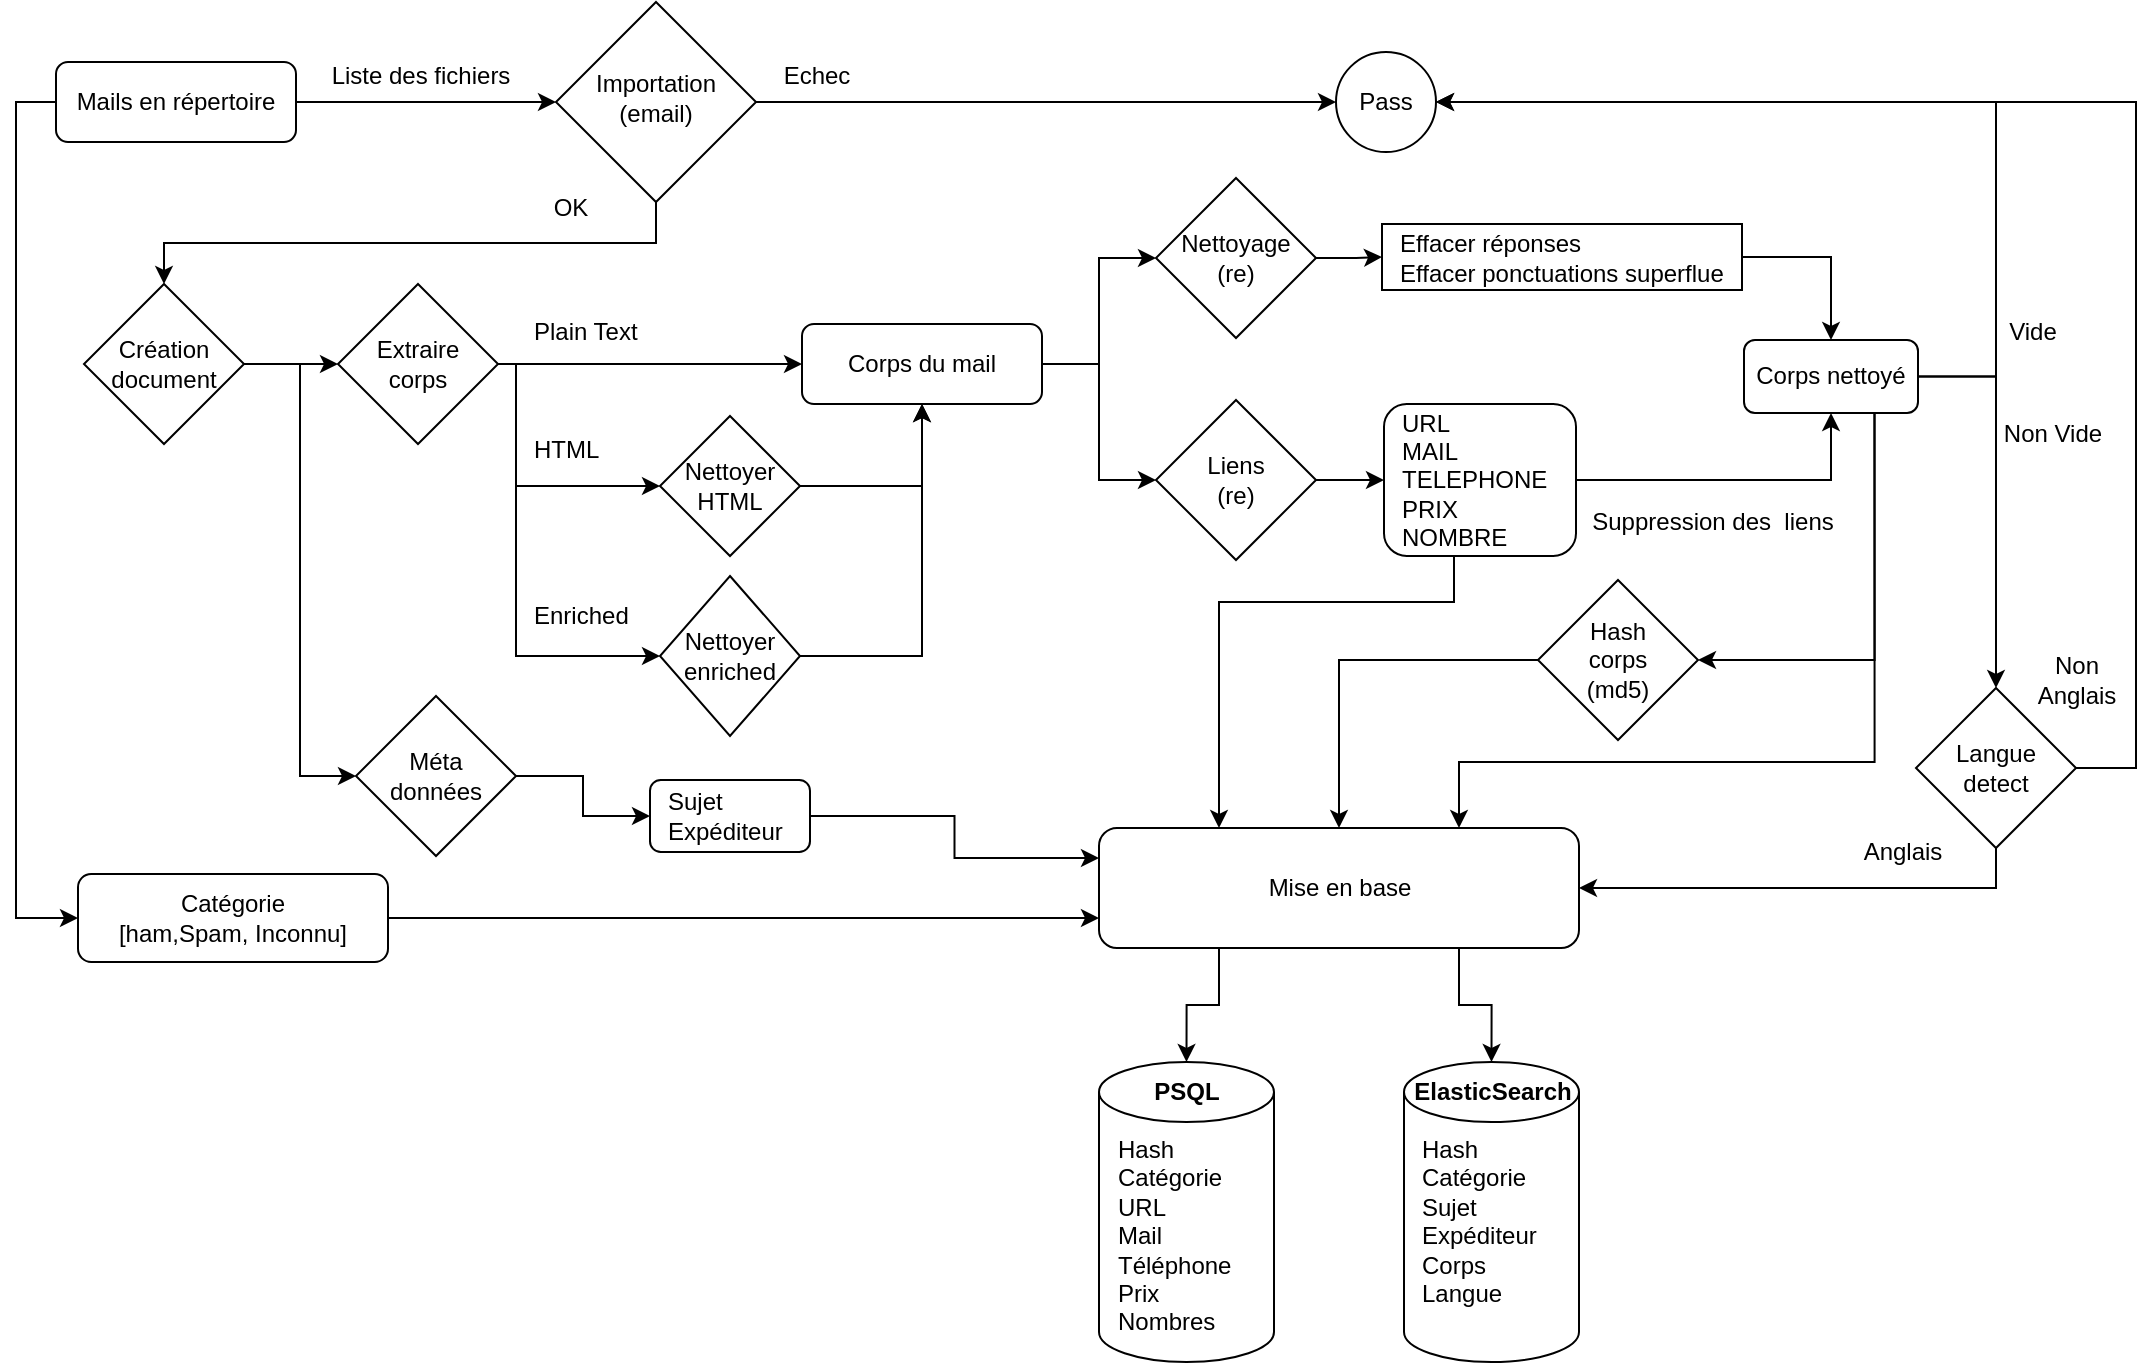 <mxfile version="20.3.0" type="device"><diagram id="C5RBs43oDa-KdzZeNtuy" name="Page-1"><mxGraphModel dx="1422" dy="878" grid="1" gridSize="10" guides="1" tooltips="1" connect="1" arrows="1" fold="1" page="1" pageScale="1" pageWidth="1169" pageHeight="827" math="0" shadow="0"><root><mxCell id="WIyWlLk6GJQsqaUBKTNV-0"/><mxCell id="WIyWlLk6GJQsqaUBKTNV-1" parent="WIyWlLk6GJQsqaUBKTNV-0"/><mxCell id="M6-UuNwHoYVKfYpYURZb-105" value="Hash&lt;br&gt;Catégorie&lt;br&gt;Sujet&lt;br&gt;Expéditeur&lt;br&gt;Corps&lt;br&gt;Langue" style="shape=cylinder3;whiteSpace=wrap;html=1;boundedLbl=1;backgroundOutline=1;size=15;rounded=1;align=left;spacingLeft=7;verticalAlign=top;" vertex="1" parent="WIyWlLk6GJQsqaUBKTNV-1"><mxGeometry x="744" y="610" width="87.5" height="150" as="geometry"/></mxCell><mxCell id="M6-UuNwHoYVKfYpYURZb-8" style="edgeStyle=orthogonalEdgeStyle;rounded=0;orthogonalLoop=1;jettySize=auto;html=1;exitX=1;exitY=0.5;exitDx=0;exitDy=0;entryX=0;entryY=0.5;entryDx=0;entryDy=0;" edge="1" parent="WIyWlLk6GJQsqaUBKTNV-1" source="M6-UuNwHoYVKfYpYURZb-0" target="M6-UuNwHoYVKfYpYURZb-3"><mxGeometry relative="1" as="geometry"/></mxCell><mxCell id="M6-UuNwHoYVKfYpYURZb-99" style="edgeStyle=orthogonalEdgeStyle;rounded=0;orthogonalLoop=1;jettySize=auto;html=1;exitX=0;exitY=0.5;exitDx=0;exitDy=0;entryX=0;entryY=0.5;entryDx=0;entryDy=0;" edge="1" parent="WIyWlLk6GJQsqaUBKTNV-1" source="M6-UuNwHoYVKfYpYURZb-0" target="M6-UuNwHoYVKfYpYURZb-100"><mxGeometry relative="1" as="geometry"><mxPoint x="50" y="600" as="targetPoint"/></mxGeometry></mxCell><mxCell id="M6-UuNwHoYVKfYpYURZb-0" value="&lt;span style=&quot;font-weight: normal;&quot;&gt;Mails en répertoire&lt;/span&gt;" style="rounded=1;whiteSpace=wrap;html=1;fontSize=12;glass=0;strokeWidth=1;shadow=0;fontStyle=1" vertex="1" parent="WIyWlLk6GJQsqaUBKTNV-1"><mxGeometry x="70" y="110" width="120" height="40" as="geometry"/></mxCell><mxCell id="M6-UuNwHoYVKfYpYURZb-2" value="Liste des fichiers" style="text;html=1;align=center;verticalAlign=middle;resizable=0;points=[];autosize=1;strokeColor=none;fillColor=none;" vertex="1" parent="WIyWlLk6GJQsqaUBKTNV-1"><mxGeometry x="197" y="102" width="110" height="30" as="geometry"/></mxCell><mxCell id="M6-UuNwHoYVKfYpYURZb-7" style="edgeStyle=orthogonalEdgeStyle;rounded=0;orthogonalLoop=1;jettySize=auto;html=1;exitX=1;exitY=0.5;exitDx=0;exitDy=0;entryX=0;entryY=0.5;entryDx=0;entryDy=0;" edge="1" parent="WIyWlLk6GJQsqaUBKTNV-1" source="M6-UuNwHoYVKfYpYURZb-3" target="M6-UuNwHoYVKfYpYURZb-11"><mxGeometry relative="1" as="geometry"><mxPoint x="491" y="130" as="targetPoint"/></mxGeometry></mxCell><mxCell id="M6-UuNwHoYVKfYpYURZb-97" style="edgeStyle=orthogonalEdgeStyle;rounded=0;orthogonalLoop=1;jettySize=auto;html=1;exitX=0.5;exitY=1;exitDx=0;exitDy=0;" edge="1" parent="WIyWlLk6GJQsqaUBKTNV-1" source="M6-UuNwHoYVKfYpYURZb-3" target="M6-UuNwHoYVKfYpYURZb-19"><mxGeometry relative="1" as="geometry"/></mxCell><mxCell id="M6-UuNwHoYVKfYpYURZb-3" value="Importation&lt;br&gt;(email)" style="rhombus;whiteSpace=wrap;html=1;shadow=0;fontFamily=Helvetica;fontSize=12;align=center;strokeWidth=1;spacing=6;spacingTop=-4;" vertex="1" parent="WIyWlLk6GJQsqaUBKTNV-1"><mxGeometry x="320" y="80" width="100" height="100" as="geometry"/></mxCell><mxCell id="M6-UuNwHoYVKfYpYURZb-5" value="Echec" style="text;html=1;align=center;verticalAlign=middle;resizable=0;points=[];autosize=1;strokeColor=none;fillColor=none;" vertex="1" parent="WIyWlLk6GJQsqaUBKTNV-1"><mxGeometry x="420" y="102" width="60" height="30" as="geometry"/></mxCell><mxCell id="M6-UuNwHoYVKfYpYURZb-11" value="Pass" style="ellipse;whiteSpace=wrap;html=1;aspect=fixed;" vertex="1" parent="WIyWlLk6GJQsqaUBKTNV-1"><mxGeometry x="710" y="105" width="50" height="50" as="geometry"/></mxCell><mxCell id="M6-UuNwHoYVKfYpYURZb-16" value="OK" style="text;html=1;align=center;verticalAlign=middle;resizable=0;points=[];autosize=1;strokeColor=none;fillColor=none;" vertex="1" parent="WIyWlLk6GJQsqaUBKTNV-1"><mxGeometry x="307" y="168" width="40" height="30" as="geometry"/></mxCell><mxCell id="M6-UuNwHoYVKfYpYURZb-22" style="edgeStyle=orthogonalEdgeStyle;rounded=0;orthogonalLoop=1;jettySize=auto;html=1;exitX=1;exitY=0.5;exitDx=0;exitDy=0;entryX=0;entryY=0.5;entryDx=0;entryDy=0;" edge="1" parent="WIyWlLk6GJQsqaUBKTNV-1" source="M6-UuNwHoYVKfYpYURZb-19" target="M6-UuNwHoYVKfYpYURZb-21"><mxGeometry relative="1" as="geometry"/></mxCell><mxCell id="M6-UuNwHoYVKfYpYURZb-55" value="" style="edgeStyle=orthogonalEdgeStyle;rounded=0;orthogonalLoop=1;jettySize=auto;html=1;entryX=0;entryY=0.5;entryDx=0;entryDy=0;" edge="1" parent="WIyWlLk6GJQsqaUBKTNV-1" source="M6-UuNwHoYVKfYpYURZb-19" target="M6-UuNwHoYVKfYpYURZb-54"><mxGeometry relative="1" as="geometry"/></mxCell><mxCell id="M6-UuNwHoYVKfYpYURZb-19" value="Création&lt;br&gt;document" style="rhombus;whiteSpace=wrap;html=1;" vertex="1" parent="WIyWlLk6GJQsqaUBKTNV-1"><mxGeometry x="84" y="221" width="80" height="80" as="geometry"/></mxCell><mxCell id="M6-UuNwHoYVKfYpYURZb-25" style="edgeStyle=orthogonalEdgeStyle;rounded=0;orthogonalLoop=1;jettySize=auto;html=1;exitX=1;exitY=0.5;exitDx=0;exitDy=0;" edge="1" parent="WIyWlLk6GJQsqaUBKTNV-1" source="M6-UuNwHoYVKfYpYURZb-21" target="M6-UuNwHoYVKfYpYURZb-24"><mxGeometry relative="1" as="geometry"/></mxCell><mxCell id="M6-UuNwHoYVKfYpYURZb-114" style="edgeStyle=orthogonalEdgeStyle;rounded=0;orthogonalLoop=1;jettySize=auto;html=1;exitX=1;exitY=0.5;exitDx=0;exitDy=0;entryX=0;entryY=0.5;entryDx=0;entryDy=0;" edge="1" parent="WIyWlLk6GJQsqaUBKTNV-1" source="M6-UuNwHoYVKfYpYURZb-21" target="M6-UuNwHoYVKfYpYURZb-28"><mxGeometry relative="1" as="geometry"><Array as="points"><mxPoint x="300" y="261"/><mxPoint x="300" y="322"/></Array></mxGeometry></mxCell><mxCell id="M6-UuNwHoYVKfYpYURZb-115" style="edgeStyle=orthogonalEdgeStyle;rounded=0;orthogonalLoop=1;jettySize=auto;html=1;exitX=1;exitY=0.5;exitDx=0;exitDy=0;entryX=0;entryY=0.5;entryDx=0;entryDy=0;" edge="1" parent="WIyWlLk6GJQsqaUBKTNV-1" source="M6-UuNwHoYVKfYpYURZb-21" target="M6-UuNwHoYVKfYpYURZb-29"><mxGeometry relative="1" as="geometry"><Array as="points"><mxPoint x="300" y="261"/><mxPoint x="300" y="407"/></Array></mxGeometry></mxCell><mxCell id="M6-UuNwHoYVKfYpYURZb-21" value="Extraire&lt;br&gt;corps" style="rhombus;whiteSpace=wrap;html=1;" vertex="1" parent="WIyWlLk6GJQsqaUBKTNV-1"><mxGeometry x="211" y="221" width="80" height="80" as="geometry"/></mxCell><mxCell id="M6-UuNwHoYVKfYpYURZb-37" style="edgeStyle=orthogonalEdgeStyle;rounded=0;orthogonalLoop=1;jettySize=auto;html=1;exitX=1;exitY=0.5;exitDx=0;exitDy=0;entryX=0;entryY=0.5;entryDx=0;entryDy=0;" edge="1" parent="WIyWlLk6GJQsqaUBKTNV-1" source="M6-UuNwHoYVKfYpYURZb-24" target="M6-UuNwHoYVKfYpYURZb-38"><mxGeometry relative="1" as="geometry"><mxPoint x="620" y="201" as="targetPoint"/></mxGeometry></mxCell><mxCell id="M6-UuNwHoYVKfYpYURZb-40" style="edgeStyle=orthogonalEdgeStyle;rounded=0;orthogonalLoop=1;jettySize=auto;html=1;exitX=1;exitY=0.5;exitDx=0;exitDy=0;entryX=0;entryY=0.5;entryDx=0;entryDy=0;" edge="1" parent="WIyWlLk6GJQsqaUBKTNV-1" source="M6-UuNwHoYVKfYpYURZb-24" target="M6-UuNwHoYVKfYpYURZb-39"><mxGeometry relative="1" as="geometry"/></mxCell><mxCell id="M6-UuNwHoYVKfYpYURZb-24" value="&lt;span style=&quot;font-weight: normal;&quot;&gt;Corps du mail&lt;/span&gt;" style="rounded=1;whiteSpace=wrap;html=1;fontSize=12;glass=0;strokeWidth=1;shadow=0;fontStyle=1" vertex="1" parent="WIyWlLk6GJQsqaUBKTNV-1"><mxGeometry x="443" y="241" width="120" height="40" as="geometry"/></mxCell><mxCell id="M6-UuNwHoYVKfYpYURZb-26" value="Plain Text" style="text;html=1;align=left;verticalAlign=middle;resizable=0;points=[];autosize=1;strokeColor=none;fillColor=none;" vertex="1" parent="WIyWlLk6GJQsqaUBKTNV-1"><mxGeometry x="307" y="230" width="80" height="30" as="geometry"/></mxCell><mxCell id="M6-UuNwHoYVKfYpYURZb-34" style="edgeStyle=orthogonalEdgeStyle;rounded=0;orthogonalLoop=1;jettySize=auto;html=1;entryX=0.5;entryY=1;entryDx=0;entryDy=0;" edge="1" parent="WIyWlLk6GJQsqaUBKTNV-1" source="M6-UuNwHoYVKfYpYURZb-28" target="M6-UuNwHoYVKfYpYURZb-24"><mxGeometry relative="1" as="geometry"/></mxCell><mxCell id="M6-UuNwHoYVKfYpYURZb-28" value="Nettoyer&lt;br&gt;HTML" style="rhombus;whiteSpace=wrap;html=1;" vertex="1" parent="WIyWlLk6GJQsqaUBKTNV-1"><mxGeometry x="372" y="287" width="70" height="70" as="geometry"/></mxCell><mxCell id="M6-UuNwHoYVKfYpYURZb-35" style="edgeStyle=orthogonalEdgeStyle;rounded=0;orthogonalLoop=1;jettySize=auto;html=1;entryX=0.5;entryY=1;entryDx=0;entryDy=0;" edge="1" parent="WIyWlLk6GJQsqaUBKTNV-1" source="M6-UuNwHoYVKfYpYURZb-29" target="M6-UuNwHoYVKfYpYURZb-24"><mxGeometry relative="1" as="geometry"><mxPoint x="494" y="351" as="targetPoint"/></mxGeometry></mxCell><mxCell id="M6-UuNwHoYVKfYpYURZb-29" value="Nettoyer&lt;br&gt;enriched" style="rhombus;whiteSpace=wrap;html=1;" vertex="1" parent="WIyWlLk6GJQsqaUBKTNV-1"><mxGeometry x="372" y="367" width="70" height="80" as="geometry"/></mxCell><mxCell id="M6-UuNwHoYVKfYpYURZb-32" value="HTML" style="text;html=1;align=left;verticalAlign=middle;resizable=0;points=[];autosize=1;strokeColor=none;fillColor=none;" vertex="1" parent="WIyWlLk6GJQsqaUBKTNV-1"><mxGeometry x="307" y="289" width="60" height="30" as="geometry"/></mxCell><mxCell id="M6-UuNwHoYVKfYpYURZb-33" value="Enriched" style="text;html=1;align=left;verticalAlign=middle;resizable=0;points=[];autosize=1;strokeColor=none;fillColor=none;" vertex="1" parent="WIyWlLk6GJQsqaUBKTNV-1"><mxGeometry x="307" y="372" width="70" height="30" as="geometry"/></mxCell><mxCell id="M6-UuNwHoYVKfYpYURZb-45" style="edgeStyle=orthogonalEdgeStyle;rounded=0;orthogonalLoop=1;jettySize=auto;html=1;exitX=1;exitY=0.5;exitDx=0;exitDy=0;" edge="1" parent="WIyWlLk6GJQsqaUBKTNV-1" source="M6-UuNwHoYVKfYpYURZb-38" target="M6-UuNwHoYVKfYpYURZb-43"><mxGeometry relative="1" as="geometry"><mxPoint x="700" y="190" as="sourcePoint"/></mxGeometry></mxCell><mxCell id="M6-UuNwHoYVKfYpYURZb-38" value="Nettoyage&lt;br&gt;(re)" style="rhombus;whiteSpace=wrap;html=1;" vertex="1" parent="WIyWlLk6GJQsqaUBKTNV-1"><mxGeometry x="620" y="168" width="80" height="80" as="geometry"/></mxCell><mxCell id="M6-UuNwHoYVKfYpYURZb-51" value="" style="edgeStyle=orthogonalEdgeStyle;rounded=0;orthogonalLoop=1;jettySize=auto;html=1;" edge="1" parent="WIyWlLk6GJQsqaUBKTNV-1" source="M6-UuNwHoYVKfYpYURZb-39" target="M6-UuNwHoYVKfYpYURZb-50"><mxGeometry relative="1" as="geometry"/></mxCell><mxCell id="M6-UuNwHoYVKfYpYURZb-39" value="Liens&lt;br&gt;(re)" style="rhombus;whiteSpace=wrap;html=1;" vertex="1" parent="WIyWlLk6GJQsqaUBKTNV-1"><mxGeometry x="620" y="279" width="80" height="80" as="geometry"/></mxCell><mxCell id="M6-UuNwHoYVKfYpYURZb-59" value="" style="edgeStyle=orthogonalEdgeStyle;rounded=0;orthogonalLoop=1;jettySize=auto;html=1;" edge="1" parent="WIyWlLk6GJQsqaUBKTNV-1" source="M6-UuNwHoYVKfYpYURZb-43" target="M6-UuNwHoYVKfYpYURZb-58"><mxGeometry relative="1" as="geometry"/></mxCell><mxCell id="M6-UuNwHoYVKfYpYURZb-43" value="&lt;span style=&quot;background-color: initial;&quot;&gt;Effacer réponses&lt;/span&gt;&lt;br&gt;&lt;span style=&quot;background-color: initial;&quot;&gt;Effacer ponctuations superflue&lt;/span&gt;" style="rounded=0;whiteSpace=wrap;html=1;align=left;spacingLeft=7;" vertex="1" parent="WIyWlLk6GJQsqaUBKTNV-1"><mxGeometry x="733" y="191" width="180" height="33" as="geometry"/></mxCell><mxCell id="M6-UuNwHoYVKfYpYURZb-60" style="edgeStyle=orthogonalEdgeStyle;rounded=0;orthogonalLoop=1;jettySize=auto;html=1;exitX=1;exitY=0.5;exitDx=0;exitDy=0;entryX=0.5;entryY=1;entryDx=0;entryDy=0;" edge="1" parent="WIyWlLk6GJQsqaUBKTNV-1" source="M6-UuNwHoYVKfYpYURZb-50" target="M6-UuNwHoYVKfYpYURZb-58"><mxGeometry relative="1" as="geometry"/></mxCell><mxCell id="M6-UuNwHoYVKfYpYURZb-89" style="edgeStyle=orthogonalEdgeStyle;rounded=0;orthogonalLoop=1;jettySize=auto;html=1;exitX=0.5;exitY=1;exitDx=0;exitDy=0;entryX=0.25;entryY=0;entryDx=0;entryDy=0;" edge="1" parent="WIyWlLk6GJQsqaUBKTNV-1" source="M6-UuNwHoYVKfYpYURZb-50" target="M6-UuNwHoYVKfYpYURZb-82"><mxGeometry relative="1" as="geometry"><Array as="points"><mxPoint x="769" y="380"/><mxPoint x="652" y="380"/></Array></mxGeometry></mxCell><mxCell id="M6-UuNwHoYVKfYpYURZb-50" value="URL&lt;br&gt;MAIL&lt;br&gt;TELEPHONE&lt;br&gt;PRIX&lt;br&gt;NOMBRE" style="whiteSpace=wrap;html=1;spacingLeft=7;align=left;rounded=1;" vertex="1" parent="WIyWlLk6GJQsqaUBKTNV-1"><mxGeometry x="734" y="281" width="96" height="76" as="geometry"/></mxCell><mxCell id="M6-UuNwHoYVKfYpYURZb-57" value="" style="edgeStyle=orthogonalEdgeStyle;rounded=0;orthogonalLoop=1;jettySize=auto;html=1;" edge="1" parent="WIyWlLk6GJQsqaUBKTNV-1" source="M6-UuNwHoYVKfYpYURZb-54" target="M6-UuNwHoYVKfYpYURZb-56"><mxGeometry relative="1" as="geometry"/></mxCell><mxCell id="M6-UuNwHoYVKfYpYURZb-54" value="Méta&lt;br&gt;données" style="rhombus;whiteSpace=wrap;html=1;" vertex="1" parent="WIyWlLk6GJQsqaUBKTNV-1"><mxGeometry x="220" y="427" width="80" height="80" as="geometry"/></mxCell><mxCell id="M6-UuNwHoYVKfYpYURZb-101" style="edgeStyle=orthogonalEdgeStyle;rounded=0;orthogonalLoop=1;jettySize=auto;html=1;entryX=0;entryY=0.25;entryDx=0;entryDy=0;" edge="1" parent="WIyWlLk6GJQsqaUBKTNV-1" source="M6-UuNwHoYVKfYpYURZb-56" target="M6-UuNwHoYVKfYpYURZb-82"><mxGeometry relative="1" as="geometry"/></mxCell><mxCell id="M6-UuNwHoYVKfYpYURZb-56" value="Sujet&lt;br&gt;Expéditeur" style="whiteSpace=wrap;html=1;spacingLeft=7;align=left;rounded=1;" vertex="1" parent="WIyWlLk6GJQsqaUBKTNV-1"><mxGeometry x="367" y="469" width="80" height="36" as="geometry"/></mxCell><mxCell id="M6-UuNwHoYVKfYpYURZb-67" style="edgeStyle=orthogonalEdgeStyle;rounded=0;orthogonalLoop=1;jettySize=auto;html=1;exitX=1;exitY=0.5;exitDx=0;exitDy=0;entryX=0.5;entryY=0;entryDx=0;entryDy=0;" edge="1" parent="WIyWlLk6GJQsqaUBKTNV-1" source="M6-UuNwHoYVKfYpYURZb-58" target="M6-UuNwHoYVKfYpYURZb-66"><mxGeometry relative="1" as="geometry"><mxPoint x="1001" y="248.25" as="sourcePoint"/><mxPoint x="1047" y="380" as="targetPoint"/></mxGeometry></mxCell><mxCell id="M6-UuNwHoYVKfYpYURZb-69" style="edgeStyle=orthogonalEdgeStyle;rounded=0;orthogonalLoop=1;jettySize=auto;html=1;exitX=1;exitY=0.5;exitDx=0;exitDy=0;entryX=1;entryY=0.5;entryDx=0;entryDy=0;" edge="1" parent="WIyWlLk6GJQsqaUBKTNV-1" source="M6-UuNwHoYVKfYpYURZb-58" target="M6-UuNwHoYVKfYpYURZb-11"><mxGeometry relative="1" as="geometry"><Array as="points"><mxPoint x="1040" y="267"/><mxPoint x="1040" y="130"/></Array></mxGeometry></mxCell><mxCell id="M6-UuNwHoYVKfYpYURZb-92" style="edgeStyle=orthogonalEdgeStyle;rounded=0;orthogonalLoop=1;jettySize=auto;html=1;exitX=0.75;exitY=1;exitDx=0;exitDy=0;entryX=1;entryY=0.5;entryDx=0;entryDy=0;" edge="1" parent="WIyWlLk6GJQsqaUBKTNV-1" source="M6-UuNwHoYVKfYpYURZb-58" target="M6-UuNwHoYVKfYpYURZb-77"><mxGeometry relative="1" as="geometry"/></mxCell><mxCell id="M6-UuNwHoYVKfYpYURZb-110" style="edgeStyle=orthogonalEdgeStyle;rounded=0;orthogonalLoop=1;jettySize=auto;html=1;exitX=0.75;exitY=1;exitDx=0;exitDy=0;entryX=0.75;entryY=0;entryDx=0;entryDy=0;" edge="1" parent="WIyWlLk6GJQsqaUBKTNV-1" source="M6-UuNwHoYVKfYpYURZb-58" target="M6-UuNwHoYVKfYpYURZb-82"><mxGeometry relative="1" as="geometry"><Array as="points"><mxPoint x="979" y="460"/><mxPoint x="772" y="460"/></Array></mxGeometry></mxCell><mxCell id="M6-UuNwHoYVKfYpYURZb-58" value="Corps nettoyé" style="whiteSpace=wrap;html=1;align=center;rounded=1;spacingLeft=0;" vertex="1" parent="WIyWlLk6GJQsqaUBKTNV-1"><mxGeometry x="914" y="249" width="87" height="36.5" as="geometry"/></mxCell><mxCell id="M6-UuNwHoYVKfYpYURZb-61" value="Suppression des&amp;nbsp; liens" style="text;html=1;align=center;verticalAlign=middle;resizable=0;points=[];autosize=1;strokeColor=none;fillColor=none;" vertex="1" parent="WIyWlLk6GJQsqaUBKTNV-1"><mxGeometry x="828" y="325" width="140" height="30" as="geometry"/></mxCell><mxCell id="M6-UuNwHoYVKfYpYURZb-64" value="Vide" style="text;html=1;align=center;verticalAlign=middle;resizable=0;points=[];autosize=1;strokeColor=none;fillColor=none;" vertex="1" parent="WIyWlLk6GJQsqaUBKTNV-1"><mxGeometry x="1033" y="230" width="50" height="30" as="geometry"/></mxCell><mxCell id="M6-UuNwHoYVKfYpYURZb-93" style="edgeStyle=orthogonalEdgeStyle;rounded=0;orthogonalLoop=1;jettySize=auto;html=1;exitX=1;exitY=0.5;exitDx=0;exitDy=0;entryX=1;entryY=0.5;entryDx=0;entryDy=0;" edge="1" parent="WIyWlLk6GJQsqaUBKTNV-1" source="M6-UuNwHoYVKfYpYURZb-66" target="M6-UuNwHoYVKfYpYURZb-11"><mxGeometry relative="1" as="geometry"><Array as="points"><mxPoint x="1110" y="463"/><mxPoint x="1110" y="130"/></Array></mxGeometry></mxCell><mxCell id="M6-UuNwHoYVKfYpYURZb-109" style="edgeStyle=orthogonalEdgeStyle;rounded=0;orthogonalLoop=1;jettySize=auto;html=1;exitX=0.5;exitY=1;exitDx=0;exitDy=0;entryX=1;entryY=0.5;entryDx=0;entryDy=0;" edge="1" parent="WIyWlLk6GJQsqaUBKTNV-1" source="M6-UuNwHoYVKfYpYURZb-66" target="M6-UuNwHoYVKfYpYURZb-82"><mxGeometry relative="1" as="geometry"/></mxCell><mxCell id="M6-UuNwHoYVKfYpYURZb-66" value="Langue&lt;br&gt;detect" style="rhombus;whiteSpace=wrap;html=1;" vertex="1" parent="WIyWlLk6GJQsqaUBKTNV-1"><mxGeometry x="1000" y="423" width="80" height="80" as="geometry"/></mxCell><mxCell id="M6-UuNwHoYVKfYpYURZb-68" value="Non Vide" style="text;html=1;align=center;verticalAlign=middle;resizable=0;points=[];autosize=1;strokeColor=none;fillColor=none;" vertex="1" parent="WIyWlLk6GJQsqaUBKTNV-1"><mxGeometry x="1033" y="281" width="70" height="30" as="geometry"/></mxCell><mxCell id="M6-UuNwHoYVKfYpYURZb-71" value="Non&lt;br&gt;Anglais" style="text;html=1;align=center;verticalAlign=middle;resizable=0;points=[];autosize=1;strokeColor=none;fillColor=none;" vertex="1" parent="WIyWlLk6GJQsqaUBKTNV-1"><mxGeometry x="1050" y="399" width="60" height="40" as="geometry"/></mxCell><mxCell id="M6-UuNwHoYVKfYpYURZb-88" style="edgeStyle=orthogonalEdgeStyle;rounded=0;orthogonalLoop=1;jettySize=auto;html=1;exitX=0;exitY=0.5;exitDx=0;exitDy=0;" edge="1" parent="WIyWlLk6GJQsqaUBKTNV-1" source="M6-UuNwHoYVKfYpYURZb-77" target="M6-UuNwHoYVKfYpYURZb-82"><mxGeometry relative="1" as="geometry"/></mxCell><mxCell id="M6-UuNwHoYVKfYpYURZb-77" value="Hash &lt;br&gt;corps&lt;br&gt;(md5)" style="rhombus;whiteSpace=wrap;html=1;" vertex="1" parent="WIyWlLk6GJQsqaUBKTNV-1"><mxGeometry x="811" y="369" width="80" height="80" as="geometry"/></mxCell><mxCell id="M6-UuNwHoYVKfYpYURZb-79" value="Anglais" style="text;html=1;align=center;verticalAlign=middle;resizable=0;points=[];autosize=1;strokeColor=none;fillColor=none;" vertex="1" parent="WIyWlLk6GJQsqaUBKTNV-1"><mxGeometry x="963" y="490" width="60" height="30" as="geometry"/></mxCell><mxCell id="M6-UuNwHoYVKfYpYURZb-81" value="Hash&lt;br&gt;Catégorie&lt;br&gt;URL&lt;br&gt;Mail&lt;br&gt;Téléphone&lt;br&gt;Prix&lt;br&gt;Nombres" style="shape=cylinder3;whiteSpace=wrap;html=1;boundedLbl=1;backgroundOutline=1;size=15;rounded=1;align=left;spacingLeft=7;verticalAlign=top;" vertex="1" parent="WIyWlLk6GJQsqaUBKTNV-1"><mxGeometry x="591.5" y="610" width="87.5" height="150" as="geometry"/></mxCell><mxCell id="M6-UuNwHoYVKfYpYURZb-83" style="edgeStyle=orthogonalEdgeStyle;rounded=0;orthogonalLoop=1;jettySize=auto;html=1;exitX=0.25;exitY=1;exitDx=0;exitDy=0;entryX=0.5;entryY=0;entryDx=0;entryDy=0;entryPerimeter=0;" edge="1" parent="WIyWlLk6GJQsqaUBKTNV-1" source="M6-UuNwHoYVKfYpYURZb-82" target="M6-UuNwHoYVKfYpYURZb-81"><mxGeometry relative="1" as="geometry"/></mxCell><mxCell id="M6-UuNwHoYVKfYpYURZb-106" style="edgeStyle=orthogonalEdgeStyle;rounded=0;orthogonalLoop=1;jettySize=auto;html=1;exitX=0.75;exitY=1;exitDx=0;exitDy=0;entryX=0.5;entryY=0;entryDx=0;entryDy=0;entryPerimeter=0;" edge="1" parent="WIyWlLk6GJQsqaUBKTNV-1" source="M6-UuNwHoYVKfYpYURZb-82" target="M6-UuNwHoYVKfYpYURZb-105"><mxGeometry relative="1" as="geometry"/></mxCell><mxCell id="M6-UuNwHoYVKfYpYURZb-82" value="Mise en base" style="whiteSpace=wrap;html=1;rounded=1;" vertex="1" parent="WIyWlLk6GJQsqaUBKTNV-1"><mxGeometry x="591.5" y="493" width="240" height="60" as="geometry"/></mxCell><mxCell id="M6-UuNwHoYVKfYpYURZb-85" value="ElasticSearch" style="text;html=1;align=center;verticalAlign=middle;resizable=0;points=[];autosize=1;strokeColor=none;fillColor=none;fontStyle=1" vertex="1" parent="WIyWlLk6GJQsqaUBKTNV-1"><mxGeometry x="737.75" y="610" width="100" height="30" as="geometry"/></mxCell><mxCell id="M6-UuNwHoYVKfYpYURZb-86" value="PSQL" style="text;html=1;align=center;verticalAlign=middle;resizable=0;points=[];autosize=1;strokeColor=none;fillColor=none;fontStyle=1" vertex="1" parent="WIyWlLk6GJQsqaUBKTNV-1"><mxGeometry x="605.25" y="610" width="60" height="30" as="geometry"/></mxCell><mxCell id="M6-UuNwHoYVKfYpYURZb-111" style="edgeStyle=orthogonalEdgeStyle;rounded=0;orthogonalLoop=1;jettySize=auto;html=1;entryX=0;entryY=0.75;entryDx=0;entryDy=0;" edge="1" parent="WIyWlLk6GJQsqaUBKTNV-1" source="M6-UuNwHoYVKfYpYURZb-100" target="M6-UuNwHoYVKfYpYURZb-82"><mxGeometry relative="1" as="geometry"/></mxCell><mxCell id="M6-UuNwHoYVKfYpYURZb-100" value="Catégorie&lt;br&gt;[ham,Spam, Inconnu]" style="whiteSpace=wrap;html=1;rounded=1;" vertex="1" parent="WIyWlLk6GJQsqaUBKTNV-1"><mxGeometry x="81" y="516" width="155" height="44" as="geometry"/></mxCell></root></mxGraphModel></diagram></mxfile>